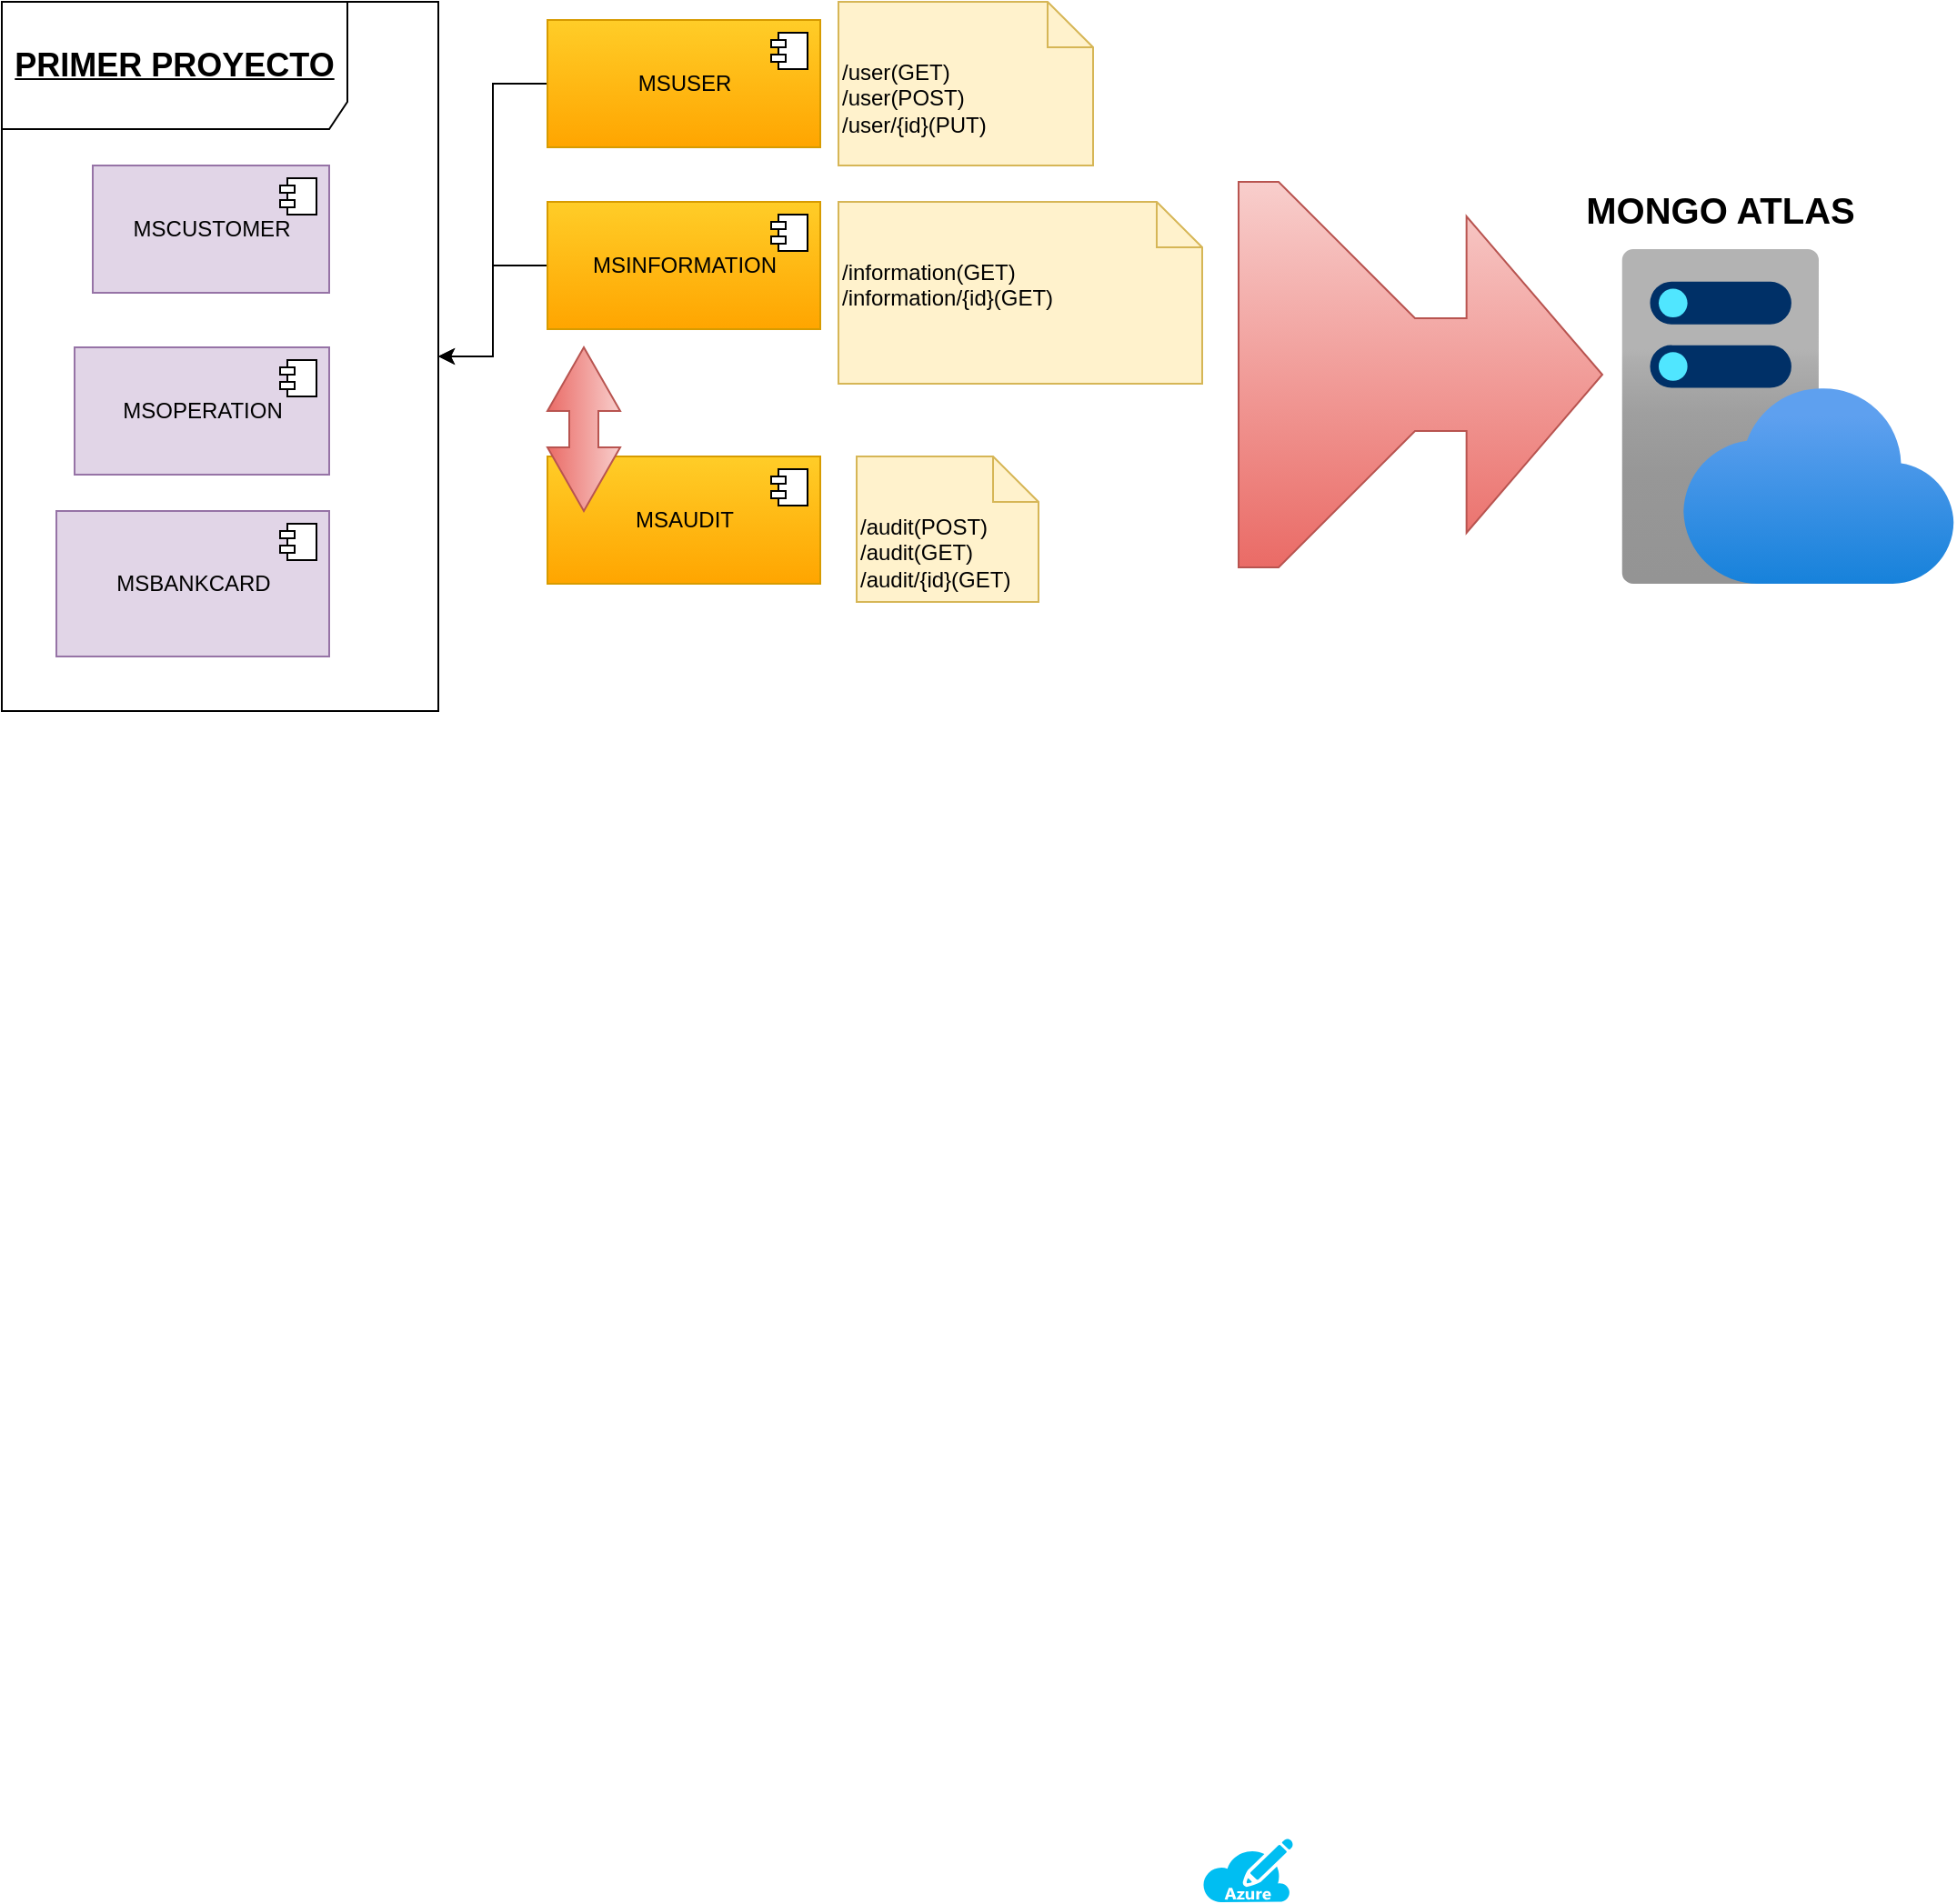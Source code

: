 <mxfile version="20.8.20" type="device"><diagram id="IjRRc6h6UgYRI7wtGWGm" name="Página-1"><mxGraphModel dx="2181" dy="695" grid="1" gridSize="10" guides="1" tooltips="1" connect="1" arrows="1" fold="1" page="1" pageScale="1" pageWidth="827" pageHeight="1169" math="0" shadow="0"><root><mxCell id="0"/><mxCell id="1" parent="0"/><mxCell id="xs7n_Rtdz6rA_V7jCviU-2" value="" style="verticalLabelPosition=bottom;html=1;verticalAlign=top;align=center;strokeColor=none;fillColor=#00BEF2;shape=mxgraph.azure.azure_subscription;" parent="1" vertex="1"><mxGeometry x="390" y="1020" width="50" height="35" as="geometry"/></mxCell><mxCell id="T6mRGkbbGHk7RwXvtZ5Z-1" value="MSCUSTOMER" style="html=1;dropTarget=0;fillColor=#e1d5e7;strokeColor=#9673a6;" parent="1" vertex="1"><mxGeometry x="-220" y="100" width="130" height="70" as="geometry"/></mxCell><mxCell id="T6mRGkbbGHk7RwXvtZ5Z-2" value="" style="shape=module;jettyWidth=8;jettyHeight=4;" parent="T6mRGkbbGHk7RwXvtZ5Z-1" vertex="1"><mxGeometry x="1" width="20" height="20" relative="1" as="geometry"><mxPoint x="-27" y="7" as="offset"/></mxGeometry></mxCell><mxCell id="T6mRGkbbGHk7RwXvtZ5Z-56" value="MSOPERATION" style="html=1;dropTarget=0;fillColor=#e1d5e7;strokeColor=#9673a6;" parent="1" vertex="1"><mxGeometry x="-230" y="200" width="140" height="70" as="geometry"/></mxCell><mxCell id="T6mRGkbbGHk7RwXvtZ5Z-57" value="" style="shape=module;jettyWidth=8;jettyHeight=4;" parent="T6mRGkbbGHk7RwXvtZ5Z-56" vertex="1"><mxGeometry x="1" width="20" height="20" relative="1" as="geometry"><mxPoint x="-27" y="7" as="offset"/></mxGeometry></mxCell><mxCell id="T6mRGkbbGHk7RwXvtZ5Z-58" value="&lt;span style=&quot;background-color: initial;&quot;&gt;/user&lt;/span&gt;&lt;span style=&quot;background-color: initial; border-color: var(--border-color);&quot;&gt;(GET)&lt;br&gt;&lt;/span&gt;/user&lt;span style=&quot;border-color: var(--border-color); background-color: initial;&quot;&gt;(POST)&lt;br&gt;&lt;/span&gt;/user/{id}(PUT)&lt;br&gt;&lt;div style=&quot;border-color: var(--border-color);&quot;&gt;&lt;/div&gt;" style="shape=note2;boundedLbl=1;whiteSpace=wrap;html=1;size=25;verticalAlign=top;align=left;fillColor=#fff2cc;strokeColor=#d6b656;" parent="1" vertex="1"><mxGeometry x="190" y="10" width="140" height="90" as="geometry"/></mxCell><mxCell id="T6mRGkbbGHk7RwXvtZ5Z-67" value="MSBANKCARD" style="html=1;dropTarget=0;fillColor=#e1d5e7;strokeColor=#9673a6;" parent="1" vertex="1"><mxGeometry x="-240" y="290" width="150" height="80" as="geometry"/></mxCell><mxCell id="T6mRGkbbGHk7RwXvtZ5Z-68" value="" style="shape=module;jettyWidth=8;jettyHeight=4;" parent="T6mRGkbbGHk7RwXvtZ5Z-67" vertex="1"><mxGeometry x="1" width="20" height="20" relative="1" as="geometry"><mxPoint x="-27" y="7" as="offset"/></mxGeometry></mxCell><mxCell id="uOGJE_gKTxKsWD0if3yG-4" value="&lt;font style=&quot;font-size: 18px;&quot;&gt;&lt;b&gt;&lt;u&gt;PRIMER PROYECTO&lt;/u&gt;&lt;/b&gt;&lt;/font&gt;" style="shape=umlFrame;whiteSpace=wrap;html=1;pointerEvents=0;width=190;height=70;fillColor=none;" vertex="1" parent="1"><mxGeometry x="-270" y="10" width="240" height="390" as="geometry"/></mxCell><mxCell id="uOGJE_gKTxKsWD0if3yG-36" value="" style="edgeStyle=orthogonalEdgeStyle;rounded=0;orthogonalLoop=1;jettySize=auto;html=1;fontSize=20;" edge="1" parent="1" source="uOGJE_gKTxKsWD0if3yG-11" target="uOGJE_gKTxKsWD0if3yG-4"><mxGeometry relative="1" as="geometry"/></mxCell><mxCell id="uOGJE_gKTxKsWD0if3yG-11" value="MSUSER" style="html=1;dropTarget=0;fillColor=#ffcd28;strokeColor=#d79b00;gradientColor=#ffa500;" vertex="1" parent="1"><mxGeometry x="30" y="20" width="150" height="70" as="geometry"/></mxCell><mxCell id="uOGJE_gKTxKsWD0if3yG-12" value="" style="shape=module;jettyWidth=8;jettyHeight=4;" vertex="1" parent="uOGJE_gKTxKsWD0if3yG-11"><mxGeometry x="1" width="20" height="20" relative="1" as="geometry"><mxPoint x="-27" y="7" as="offset"/></mxGeometry></mxCell><mxCell id="uOGJE_gKTxKsWD0if3yG-34" value="" style="edgeStyle=orthogonalEdgeStyle;rounded=0;orthogonalLoop=1;jettySize=auto;html=1;fontSize=20;" edge="1" parent="1" source="uOGJE_gKTxKsWD0if3yG-15" target="uOGJE_gKTxKsWD0if3yG-4"><mxGeometry relative="1" as="geometry"><Array as="points"><mxPoint y="155"/><mxPoint y="205"/></Array></mxGeometry></mxCell><mxCell id="uOGJE_gKTxKsWD0if3yG-15" value="MSINFORMATION" style="html=1;dropTarget=0;fillColor=#ffcd28;strokeColor=#d79b00;gradientColor=#ffa500;" vertex="1" parent="1"><mxGeometry x="30" y="120" width="150" height="70" as="geometry"/></mxCell><mxCell id="uOGJE_gKTxKsWD0if3yG-16" value="" style="shape=module;jettyWidth=8;jettyHeight=4;" vertex="1" parent="uOGJE_gKTxKsWD0if3yG-15"><mxGeometry x="1" width="20" height="20" relative="1" as="geometry"><mxPoint x="-27" y="7" as="offset"/></mxGeometry></mxCell><mxCell id="uOGJE_gKTxKsWD0if3yG-17" value="MSAUDIT" style="html=1;dropTarget=0;fillColor=#ffcd28;strokeColor=#d79b00;gradientColor=#ffa500;" vertex="1" parent="1"><mxGeometry x="30" y="260" width="150" height="70" as="geometry"/></mxCell><mxCell id="uOGJE_gKTxKsWD0if3yG-18" value="" style="shape=module;jettyWidth=8;jettyHeight=4;" vertex="1" parent="uOGJE_gKTxKsWD0if3yG-17"><mxGeometry x="1" width="20" height="20" relative="1" as="geometry"><mxPoint x="-27" y="7" as="offset"/></mxGeometry></mxCell><mxCell id="uOGJE_gKTxKsWD0if3yG-19" value="" style="html=1;shadow=0;dashed=0;align=center;verticalAlign=middle;shape=mxgraph.arrows2.tailedArrow;dy1=31;dx1=74.67;notch=0;arrowHead=56;dx2=22;dy2=106;fontSize=18;direction=east;fillColor=#f8cecc;gradientColor=#ea6b66;strokeColor=#b85450;" vertex="1" parent="1"><mxGeometry x="410" y="40" width="200" height="350" as="geometry"/></mxCell><mxCell id="uOGJE_gKTxKsWD0if3yG-21" value="" style="aspect=fixed;html=1;points=[];align=center;image;fontSize=12;image=img/lib/azure2/app_services/App_Service_Plans.svg;" vertex="1" parent="1"><mxGeometry x="620" y="146" width="184" height="184" as="geometry"/></mxCell><mxCell id="uOGJE_gKTxKsWD0if3yG-22" value="MONGO ATLAS" style="text;strokeColor=none;fillColor=none;spacingLeft=4;spacingRight=4;overflow=hidden;rotatable=0;points=[[0,0.5],[1,0.5]];portConstraint=eastwest;fontSize=20;arcSize=20;fontStyle=1;align=center;" vertex="1" parent="1"><mxGeometry x="590" y="106" width="170" height="30" as="geometry"/></mxCell><mxCell id="uOGJE_gKTxKsWD0if3yG-33" value="/information&lt;span style=&quot;border-color: var(--border-color); background-color: initial;&quot;&gt;(GET)&lt;br&gt;/information/{id}&lt;span style=&quot;border-color: var(--border-color); background-color: initial;&quot;&gt;(GET)&lt;br style=&quot;border-color: var(--border-color);&quot;&gt;&lt;/span&gt;&lt;/span&gt;&lt;div style=&quot;border-color: var(--border-color);&quot;&gt;&lt;/div&gt;" style="shape=note2;boundedLbl=1;whiteSpace=wrap;html=1;size=25;verticalAlign=top;align=left;fillColor=#fff2cc;strokeColor=#d6b656;" vertex="1" parent="1"><mxGeometry x="190" y="120" width="200" height="100" as="geometry"/></mxCell><mxCell id="uOGJE_gKTxKsWD0if3yG-38" value="/audit(POST)&lt;br style=&quot;border-color: var(--border-color);&quot;&gt;&lt;div style=&quot;border-color: var(--border-color);&quot;&gt;/&lt;span style=&quot;border-color: var(--border-color); background-color: initial;&quot;&gt;audit(GET)&lt;/span&gt;&lt;/div&gt;&lt;div style=&quot;border-color: var(--border-color);&quot;&gt;/audit/{id}(GET)&lt;/div&gt;" style="shape=note2;boundedLbl=1;whiteSpace=wrap;html=1;size=25;verticalAlign=top;align=left;fillColor=#fff2cc;strokeColor=#d6b656;" vertex="1" parent="1"><mxGeometry x="200" y="260" width="100" height="80" as="geometry"/></mxCell><mxCell id="uOGJE_gKTxKsWD0if3yG-39" value="" style="html=1;shadow=0;dashed=0;align=center;verticalAlign=middle;shape=mxgraph.arrows2.twoWayArrow;dy=0.6;dx=35;fontSize=20;direction=south;fillColor=#f8cecc;gradientColor=#ea6b66;strokeColor=#b85450;" vertex="1" parent="1"><mxGeometry x="30" y="200" width="40" height="90" as="geometry"/></mxCell></root></mxGraphModel></diagram></mxfile>